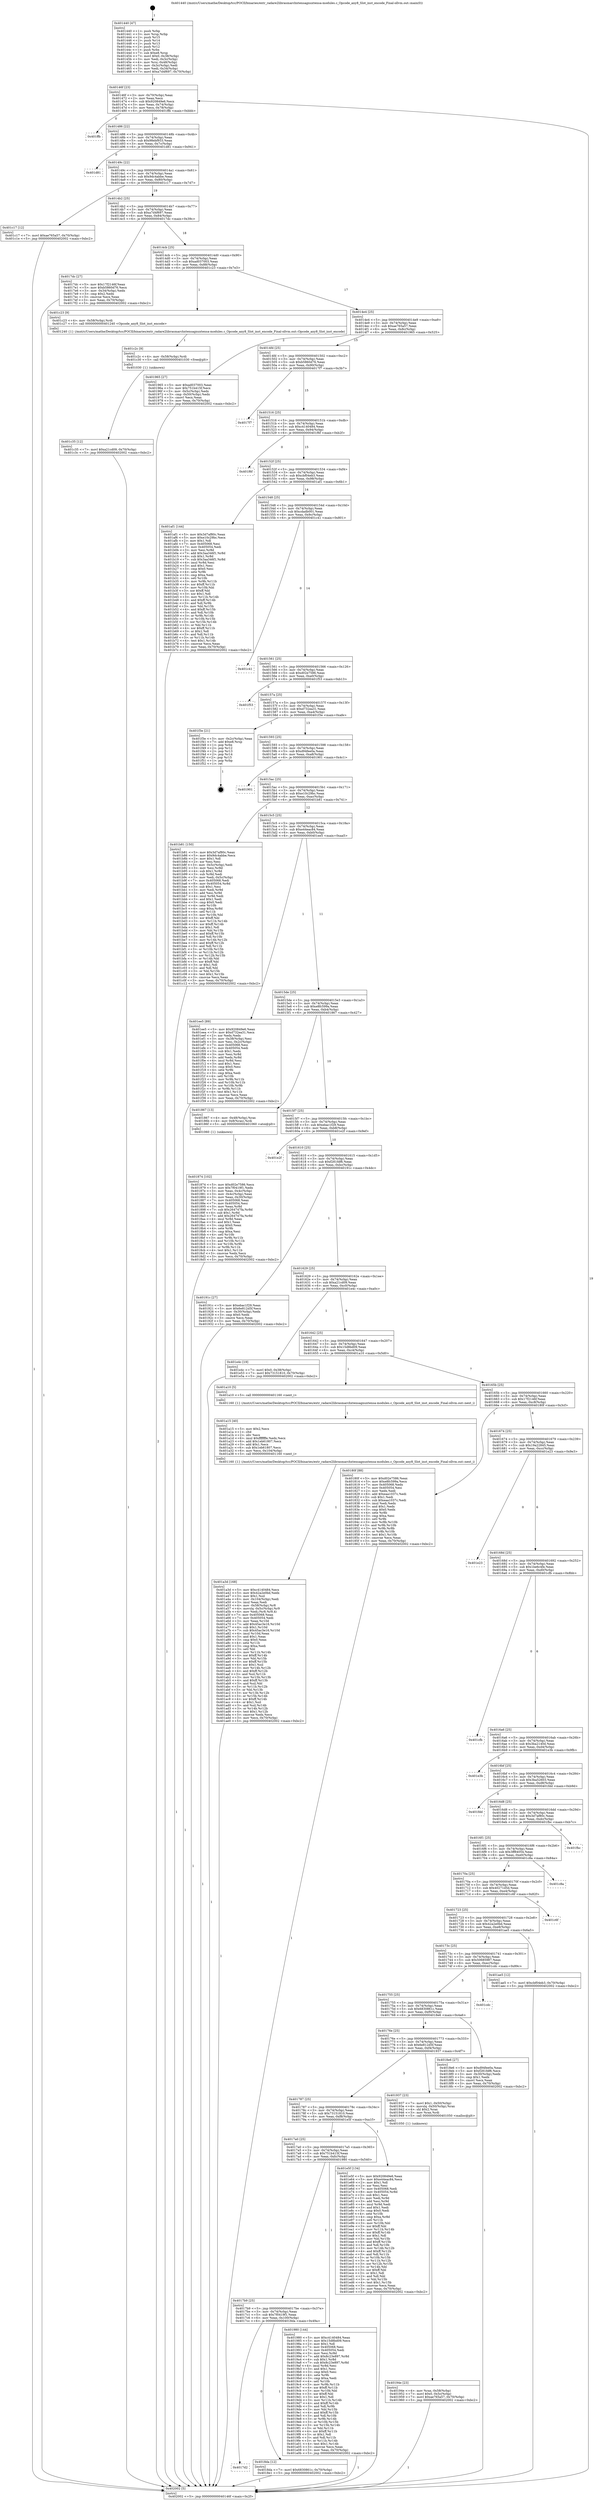 digraph "0x401440" {
  label = "0x401440 (/mnt/c/Users/mathe/Desktop/tcc/POCII/binaries/extr_radare2librasmarchxtensagnuxtensa-modules.c_Opcode_any8_Slot_inst_encode_Final-ollvm.out::main(0))"
  labelloc = "t"
  node[shape=record]

  Entry [label="",width=0.3,height=0.3,shape=circle,fillcolor=black,style=filled]
  "0x40146f" [label="{
     0x40146f [23]\l
     | [instrs]\l
     &nbsp;&nbsp;0x40146f \<+3\>: mov -0x70(%rbp),%eax\l
     &nbsp;&nbsp;0x401472 \<+2\>: mov %eax,%ecx\l
     &nbsp;&nbsp;0x401474 \<+6\>: sub $0x920849e6,%ecx\l
     &nbsp;&nbsp;0x40147a \<+3\>: mov %eax,-0x74(%rbp)\l
     &nbsp;&nbsp;0x40147d \<+3\>: mov %ecx,-0x78(%rbp)\l
     &nbsp;&nbsp;0x401480 \<+6\>: je 0000000000401ffb \<main+0xbbb\>\l
  }"]
  "0x401ffb" [label="{
     0x401ffb\l
  }", style=dashed]
  "0x401486" [label="{
     0x401486 [22]\l
     | [instrs]\l
     &nbsp;&nbsp;0x401486 \<+5\>: jmp 000000000040148b \<main+0x4b\>\l
     &nbsp;&nbsp;0x40148b \<+3\>: mov -0x74(%rbp),%eax\l
     &nbsp;&nbsp;0x40148e \<+5\>: sub $0x98ebf933,%eax\l
     &nbsp;&nbsp;0x401493 \<+3\>: mov %eax,-0x7c(%rbp)\l
     &nbsp;&nbsp;0x401496 \<+6\>: je 0000000000401d81 \<main+0x941\>\l
  }"]
  Exit [label="",width=0.3,height=0.3,shape=circle,fillcolor=black,style=filled,peripheries=2]
  "0x401d81" [label="{
     0x401d81\l
  }", style=dashed]
  "0x40149c" [label="{
     0x40149c [22]\l
     | [instrs]\l
     &nbsp;&nbsp;0x40149c \<+5\>: jmp 00000000004014a1 \<main+0x61\>\l
     &nbsp;&nbsp;0x4014a1 \<+3\>: mov -0x74(%rbp),%eax\l
     &nbsp;&nbsp;0x4014a4 \<+5\>: sub $0x9dc4abbe,%eax\l
     &nbsp;&nbsp;0x4014a9 \<+3\>: mov %eax,-0x80(%rbp)\l
     &nbsp;&nbsp;0x4014ac \<+6\>: je 0000000000401c17 \<main+0x7d7\>\l
  }"]
  "0x401c35" [label="{
     0x401c35 [12]\l
     | [instrs]\l
     &nbsp;&nbsp;0x401c35 \<+7\>: movl $0xa21cd09,-0x70(%rbp)\l
     &nbsp;&nbsp;0x401c3c \<+5\>: jmp 0000000000402002 \<main+0xbc2\>\l
  }"]
  "0x401c17" [label="{
     0x401c17 [12]\l
     | [instrs]\l
     &nbsp;&nbsp;0x401c17 \<+7\>: movl $0xae765a57,-0x70(%rbp)\l
     &nbsp;&nbsp;0x401c1e \<+5\>: jmp 0000000000402002 \<main+0xbc2\>\l
  }"]
  "0x4014b2" [label="{
     0x4014b2 [25]\l
     | [instrs]\l
     &nbsp;&nbsp;0x4014b2 \<+5\>: jmp 00000000004014b7 \<main+0x77\>\l
     &nbsp;&nbsp;0x4014b7 \<+3\>: mov -0x74(%rbp),%eax\l
     &nbsp;&nbsp;0x4014ba \<+5\>: sub $0xa7d4f697,%eax\l
     &nbsp;&nbsp;0x4014bf \<+6\>: mov %eax,-0x84(%rbp)\l
     &nbsp;&nbsp;0x4014c5 \<+6\>: je 00000000004017dc \<main+0x39c\>\l
  }"]
  "0x401c2c" [label="{
     0x401c2c [9]\l
     | [instrs]\l
     &nbsp;&nbsp;0x401c2c \<+4\>: mov -0x58(%rbp),%rdi\l
     &nbsp;&nbsp;0x401c30 \<+5\>: call 0000000000401030 \<free@plt\>\l
     | [calls]\l
     &nbsp;&nbsp;0x401030 \{1\} (unknown)\l
  }"]
  "0x4017dc" [label="{
     0x4017dc [27]\l
     | [instrs]\l
     &nbsp;&nbsp;0x4017dc \<+5\>: mov $0x17f2146f,%eax\l
     &nbsp;&nbsp;0x4017e1 \<+5\>: mov $0xb5860d76,%ecx\l
     &nbsp;&nbsp;0x4017e6 \<+3\>: mov -0x34(%rbp),%edx\l
     &nbsp;&nbsp;0x4017e9 \<+3\>: cmp $0x2,%edx\l
     &nbsp;&nbsp;0x4017ec \<+3\>: cmovne %ecx,%eax\l
     &nbsp;&nbsp;0x4017ef \<+3\>: mov %eax,-0x70(%rbp)\l
     &nbsp;&nbsp;0x4017f2 \<+5\>: jmp 0000000000402002 \<main+0xbc2\>\l
  }"]
  "0x4014cb" [label="{
     0x4014cb [25]\l
     | [instrs]\l
     &nbsp;&nbsp;0x4014cb \<+5\>: jmp 00000000004014d0 \<main+0x90\>\l
     &nbsp;&nbsp;0x4014d0 \<+3\>: mov -0x74(%rbp),%eax\l
     &nbsp;&nbsp;0x4014d3 \<+5\>: sub $0xad037003,%eax\l
     &nbsp;&nbsp;0x4014d8 \<+6\>: mov %eax,-0x88(%rbp)\l
     &nbsp;&nbsp;0x4014de \<+6\>: je 0000000000401c23 \<main+0x7e3\>\l
  }"]
  "0x402002" [label="{
     0x402002 [5]\l
     | [instrs]\l
     &nbsp;&nbsp;0x402002 \<+5\>: jmp 000000000040146f \<main+0x2f\>\l
  }"]
  "0x401440" [label="{
     0x401440 [47]\l
     | [instrs]\l
     &nbsp;&nbsp;0x401440 \<+1\>: push %rbp\l
     &nbsp;&nbsp;0x401441 \<+3\>: mov %rsp,%rbp\l
     &nbsp;&nbsp;0x401444 \<+2\>: push %r15\l
     &nbsp;&nbsp;0x401446 \<+2\>: push %r14\l
     &nbsp;&nbsp;0x401448 \<+2\>: push %r13\l
     &nbsp;&nbsp;0x40144a \<+2\>: push %r12\l
     &nbsp;&nbsp;0x40144c \<+1\>: push %rbx\l
     &nbsp;&nbsp;0x40144d \<+7\>: sub $0xe8,%rsp\l
     &nbsp;&nbsp;0x401454 \<+7\>: movl $0x0,-0x38(%rbp)\l
     &nbsp;&nbsp;0x40145b \<+3\>: mov %edi,-0x3c(%rbp)\l
     &nbsp;&nbsp;0x40145e \<+4\>: mov %rsi,-0x48(%rbp)\l
     &nbsp;&nbsp;0x401462 \<+3\>: mov -0x3c(%rbp),%edi\l
     &nbsp;&nbsp;0x401465 \<+3\>: mov %edi,-0x34(%rbp)\l
     &nbsp;&nbsp;0x401468 \<+7\>: movl $0xa7d4f697,-0x70(%rbp)\l
  }"]
  "0x401a3d" [label="{
     0x401a3d [168]\l
     | [instrs]\l
     &nbsp;&nbsp;0x401a3d \<+5\>: mov $0xc4140484,%ecx\l
     &nbsp;&nbsp;0x401a42 \<+5\>: mov $0x42a2e0bd,%edx\l
     &nbsp;&nbsp;0x401a47 \<+3\>: mov $0x1,%sil\l
     &nbsp;&nbsp;0x401a4a \<+6\>: mov -0x104(%rbp),%edi\l
     &nbsp;&nbsp;0x401a50 \<+3\>: imul %eax,%edi\l
     &nbsp;&nbsp;0x401a53 \<+4\>: mov -0x58(%rbp),%r8\l
     &nbsp;&nbsp;0x401a57 \<+4\>: movslq -0x5c(%rbp),%r9\l
     &nbsp;&nbsp;0x401a5b \<+4\>: mov %edi,(%r8,%r9,4)\l
     &nbsp;&nbsp;0x401a5f \<+7\>: mov 0x405068,%eax\l
     &nbsp;&nbsp;0x401a66 \<+7\>: mov 0x405054,%edi\l
     &nbsp;&nbsp;0x401a6d \<+3\>: mov %eax,%r10d\l
     &nbsp;&nbsp;0x401a70 \<+7\>: add $0x45ac3e16,%r10d\l
     &nbsp;&nbsp;0x401a77 \<+4\>: sub $0x1,%r10d\l
     &nbsp;&nbsp;0x401a7b \<+7\>: sub $0x45ac3e16,%r10d\l
     &nbsp;&nbsp;0x401a82 \<+4\>: imul %r10d,%eax\l
     &nbsp;&nbsp;0x401a86 \<+3\>: and $0x1,%eax\l
     &nbsp;&nbsp;0x401a89 \<+3\>: cmp $0x0,%eax\l
     &nbsp;&nbsp;0x401a8c \<+4\>: sete %r11b\l
     &nbsp;&nbsp;0x401a90 \<+3\>: cmp $0xa,%edi\l
     &nbsp;&nbsp;0x401a93 \<+3\>: setl %bl\l
     &nbsp;&nbsp;0x401a96 \<+3\>: mov %r11b,%r14b\l
     &nbsp;&nbsp;0x401a99 \<+4\>: xor $0xff,%r14b\l
     &nbsp;&nbsp;0x401a9d \<+3\>: mov %bl,%r15b\l
     &nbsp;&nbsp;0x401aa0 \<+4\>: xor $0xff,%r15b\l
     &nbsp;&nbsp;0x401aa4 \<+4\>: xor $0x1,%sil\l
     &nbsp;&nbsp;0x401aa8 \<+3\>: mov %r14b,%r12b\l
     &nbsp;&nbsp;0x401aab \<+4\>: and $0xff,%r12b\l
     &nbsp;&nbsp;0x401aaf \<+3\>: and %sil,%r11b\l
     &nbsp;&nbsp;0x401ab2 \<+3\>: mov %r15b,%r13b\l
     &nbsp;&nbsp;0x401ab5 \<+4\>: and $0xff,%r13b\l
     &nbsp;&nbsp;0x401ab9 \<+3\>: and %sil,%bl\l
     &nbsp;&nbsp;0x401abc \<+3\>: or %r11b,%r12b\l
     &nbsp;&nbsp;0x401abf \<+3\>: or %bl,%r13b\l
     &nbsp;&nbsp;0x401ac2 \<+3\>: xor %r13b,%r12b\l
     &nbsp;&nbsp;0x401ac5 \<+3\>: or %r15b,%r14b\l
     &nbsp;&nbsp;0x401ac8 \<+4\>: xor $0xff,%r14b\l
     &nbsp;&nbsp;0x401acc \<+4\>: or $0x1,%sil\l
     &nbsp;&nbsp;0x401ad0 \<+3\>: and %sil,%r14b\l
     &nbsp;&nbsp;0x401ad3 \<+3\>: or %r14b,%r12b\l
     &nbsp;&nbsp;0x401ad6 \<+4\>: test $0x1,%r12b\l
     &nbsp;&nbsp;0x401ada \<+3\>: cmovne %edx,%ecx\l
     &nbsp;&nbsp;0x401add \<+3\>: mov %ecx,-0x70(%rbp)\l
     &nbsp;&nbsp;0x401ae0 \<+5\>: jmp 0000000000402002 \<main+0xbc2\>\l
  }"]
  "0x401c23" [label="{
     0x401c23 [9]\l
     | [instrs]\l
     &nbsp;&nbsp;0x401c23 \<+4\>: mov -0x58(%rbp),%rdi\l
     &nbsp;&nbsp;0x401c27 \<+5\>: call 0000000000401240 \<Opcode_any8_Slot_inst_encode\>\l
     | [calls]\l
     &nbsp;&nbsp;0x401240 \{1\} (/mnt/c/Users/mathe/Desktop/tcc/POCII/binaries/extr_radare2librasmarchxtensagnuxtensa-modules.c_Opcode_any8_Slot_inst_encode_Final-ollvm.out::Opcode_any8_Slot_inst_encode)\l
  }"]
  "0x4014e4" [label="{
     0x4014e4 [25]\l
     | [instrs]\l
     &nbsp;&nbsp;0x4014e4 \<+5\>: jmp 00000000004014e9 \<main+0xa9\>\l
     &nbsp;&nbsp;0x4014e9 \<+3\>: mov -0x74(%rbp),%eax\l
     &nbsp;&nbsp;0x4014ec \<+5\>: sub $0xae765a57,%eax\l
     &nbsp;&nbsp;0x4014f1 \<+6\>: mov %eax,-0x8c(%rbp)\l
     &nbsp;&nbsp;0x4014f7 \<+6\>: je 0000000000401965 \<main+0x525\>\l
  }"]
  "0x401a15" [label="{
     0x401a15 [40]\l
     | [instrs]\l
     &nbsp;&nbsp;0x401a15 \<+5\>: mov $0x2,%ecx\l
     &nbsp;&nbsp;0x401a1a \<+1\>: cltd\l
     &nbsp;&nbsp;0x401a1b \<+2\>: idiv %ecx\l
     &nbsp;&nbsp;0x401a1d \<+6\>: imul $0xfffffffe,%edx,%ecx\l
     &nbsp;&nbsp;0x401a23 \<+6\>: add $0x1eb61807,%ecx\l
     &nbsp;&nbsp;0x401a29 \<+3\>: add $0x1,%ecx\l
     &nbsp;&nbsp;0x401a2c \<+6\>: sub $0x1eb61807,%ecx\l
     &nbsp;&nbsp;0x401a32 \<+6\>: mov %ecx,-0x104(%rbp)\l
     &nbsp;&nbsp;0x401a38 \<+5\>: call 0000000000401160 \<next_i\>\l
     | [calls]\l
     &nbsp;&nbsp;0x401160 \{1\} (/mnt/c/Users/mathe/Desktop/tcc/POCII/binaries/extr_radare2librasmarchxtensagnuxtensa-modules.c_Opcode_any8_Slot_inst_encode_Final-ollvm.out::next_i)\l
  }"]
  "0x401965" [label="{
     0x401965 [27]\l
     | [instrs]\l
     &nbsp;&nbsp;0x401965 \<+5\>: mov $0xad037003,%eax\l
     &nbsp;&nbsp;0x40196a \<+5\>: mov $0x751b415f,%ecx\l
     &nbsp;&nbsp;0x40196f \<+3\>: mov -0x5c(%rbp),%edx\l
     &nbsp;&nbsp;0x401972 \<+3\>: cmp -0x50(%rbp),%edx\l
     &nbsp;&nbsp;0x401975 \<+3\>: cmovl %ecx,%eax\l
     &nbsp;&nbsp;0x401978 \<+3\>: mov %eax,-0x70(%rbp)\l
     &nbsp;&nbsp;0x40197b \<+5\>: jmp 0000000000402002 \<main+0xbc2\>\l
  }"]
  "0x4014fd" [label="{
     0x4014fd [25]\l
     | [instrs]\l
     &nbsp;&nbsp;0x4014fd \<+5\>: jmp 0000000000401502 \<main+0xc2\>\l
     &nbsp;&nbsp;0x401502 \<+3\>: mov -0x74(%rbp),%eax\l
     &nbsp;&nbsp;0x401505 \<+5\>: sub $0xb5860d76,%eax\l
     &nbsp;&nbsp;0x40150a \<+6\>: mov %eax,-0x90(%rbp)\l
     &nbsp;&nbsp;0x401510 \<+6\>: je 00000000004017f7 \<main+0x3b7\>\l
  }"]
  "0x40194e" [label="{
     0x40194e [23]\l
     | [instrs]\l
     &nbsp;&nbsp;0x40194e \<+4\>: mov %rax,-0x58(%rbp)\l
     &nbsp;&nbsp;0x401952 \<+7\>: movl $0x0,-0x5c(%rbp)\l
     &nbsp;&nbsp;0x401959 \<+7\>: movl $0xae765a57,-0x70(%rbp)\l
     &nbsp;&nbsp;0x401960 \<+5\>: jmp 0000000000402002 \<main+0xbc2\>\l
  }"]
  "0x4017f7" [label="{
     0x4017f7\l
  }", style=dashed]
  "0x401516" [label="{
     0x401516 [25]\l
     | [instrs]\l
     &nbsp;&nbsp;0x401516 \<+5\>: jmp 000000000040151b \<main+0xdb\>\l
     &nbsp;&nbsp;0x40151b \<+3\>: mov -0x74(%rbp),%eax\l
     &nbsp;&nbsp;0x40151e \<+5\>: sub $0xc4140484,%eax\l
     &nbsp;&nbsp;0x401523 \<+6\>: mov %eax,-0x94(%rbp)\l
     &nbsp;&nbsp;0x401529 \<+6\>: je 0000000000401f6f \<main+0xb2f\>\l
  }"]
  "0x4017d2" [label="{
     0x4017d2\l
  }", style=dashed]
  "0x401f6f" [label="{
     0x401f6f\l
  }", style=dashed]
  "0x40152f" [label="{
     0x40152f [25]\l
     | [instrs]\l
     &nbsp;&nbsp;0x40152f \<+5\>: jmp 0000000000401534 \<main+0xf4\>\l
     &nbsp;&nbsp;0x401534 \<+3\>: mov -0x74(%rbp),%eax\l
     &nbsp;&nbsp;0x401537 \<+5\>: sub $0xcbf04eb3,%eax\l
     &nbsp;&nbsp;0x40153c \<+6\>: mov %eax,-0x98(%rbp)\l
     &nbsp;&nbsp;0x401542 \<+6\>: je 0000000000401af1 \<main+0x6b1\>\l
  }"]
  "0x4018da" [label="{
     0x4018da [12]\l
     | [instrs]\l
     &nbsp;&nbsp;0x4018da \<+7\>: movl $0x6830861c,-0x70(%rbp)\l
     &nbsp;&nbsp;0x4018e1 \<+5\>: jmp 0000000000402002 \<main+0xbc2\>\l
  }"]
  "0x401af1" [label="{
     0x401af1 [144]\l
     | [instrs]\l
     &nbsp;&nbsp;0x401af1 \<+5\>: mov $0x3d7af80c,%eax\l
     &nbsp;&nbsp;0x401af6 \<+5\>: mov $0xe10c29bc,%ecx\l
     &nbsp;&nbsp;0x401afb \<+2\>: mov $0x1,%dl\l
     &nbsp;&nbsp;0x401afd \<+7\>: mov 0x405068,%esi\l
     &nbsp;&nbsp;0x401b04 \<+7\>: mov 0x405054,%edi\l
     &nbsp;&nbsp;0x401b0b \<+3\>: mov %esi,%r8d\l
     &nbsp;&nbsp;0x401b0e \<+7\>: add $0x3aa346f1,%r8d\l
     &nbsp;&nbsp;0x401b15 \<+4\>: sub $0x1,%r8d\l
     &nbsp;&nbsp;0x401b19 \<+7\>: sub $0x3aa346f1,%r8d\l
     &nbsp;&nbsp;0x401b20 \<+4\>: imul %r8d,%esi\l
     &nbsp;&nbsp;0x401b24 \<+3\>: and $0x1,%esi\l
     &nbsp;&nbsp;0x401b27 \<+3\>: cmp $0x0,%esi\l
     &nbsp;&nbsp;0x401b2a \<+4\>: sete %r9b\l
     &nbsp;&nbsp;0x401b2e \<+3\>: cmp $0xa,%edi\l
     &nbsp;&nbsp;0x401b31 \<+4\>: setl %r10b\l
     &nbsp;&nbsp;0x401b35 \<+3\>: mov %r9b,%r11b\l
     &nbsp;&nbsp;0x401b38 \<+4\>: xor $0xff,%r11b\l
     &nbsp;&nbsp;0x401b3c \<+3\>: mov %r10b,%bl\l
     &nbsp;&nbsp;0x401b3f \<+3\>: xor $0xff,%bl\l
     &nbsp;&nbsp;0x401b42 \<+3\>: xor $0x1,%dl\l
     &nbsp;&nbsp;0x401b45 \<+3\>: mov %r11b,%r14b\l
     &nbsp;&nbsp;0x401b48 \<+4\>: and $0xff,%r14b\l
     &nbsp;&nbsp;0x401b4c \<+3\>: and %dl,%r9b\l
     &nbsp;&nbsp;0x401b4f \<+3\>: mov %bl,%r15b\l
     &nbsp;&nbsp;0x401b52 \<+4\>: and $0xff,%r15b\l
     &nbsp;&nbsp;0x401b56 \<+3\>: and %dl,%r10b\l
     &nbsp;&nbsp;0x401b59 \<+3\>: or %r9b,%r14b\l
     &nbsp;&nbsp;0x401b5c \<+3\>: or %r10b,%r15b\l
     &nbsp;&nbsp;0x401b5f \<+3\>: xor %r15b,%r14b\l
     &nbsp;&nbsp;0x401b62 \<+3\>: or %bl,%r11b\l
     &nbsp;&nbsp;0x401b65 \<+4\>: xor $0xff,%r11b\l
     &nbsp;&nbsp;0x401b69 \<+3\>: or $0x1,%dl\l
     &nbsp;&nbsp;0x401b6c \<+3\>: and %dl,%r11b\l
     &nbsp;&nbsp;0x401b6f \<+3\>: or %r11b,%r14b\l
     &nbsp;&nbsp;0x401b72 \<+4\>: test $0x1,%r14b\l
     &nbsp;&nbsp;0x401b76 \<+3\>: cmovne %ecx,%eax\l
     &nbsp;&nbsp;0x401b79 \<+3\>: mov %eax,-0x70(%rbp)\l
     &nbsp;&nbsp;0x401b7c \<+5\>: jmp 0000000000402002 \<main+0xbc2\>\l
  }"]
  "0x401548" [label="{
     0x401548 [25]\l
     | [instrs]\l
     &nbsp;&nbsp;0x401548 \<+5\>: jmp 000000000040154d \<main+0x10d\>\l
     &nbsp;&nbsp;0x40154d \<+3\>: mov -0x74(%rbp),%eax\l
     &nbsp;&nbsp;0x401550 \<+5\>: sub $0xcdadb001,%eax\l
     &nbsp;&nbsp;0x401555 \<+6\>: mov %eax,-0x9c(%rbp)\l
     &nbsp;&nbsp;0x40155b \<+6\>: je 0000000000401c41 \<main+0x801\>\l
  }"]
  "0x4017b9" [label="{
     0x4017b9 [25]\l
     | [instrs]\l
     &nbsp;&nbsp;0x4017b9 \<+5\>: jmp 00000000004017be \<main+0x37e\>\l
     &nbsp;&nbsp;0x4017be \<+3\>: mov -0x74(%rbp),%eax\l
     &nbsp;&nbsp;0x4017c1 \<+5\>: sub $0x7f0419f1,%eax\l
     &nbsp;&nbsp;0x4017c6 \<+6\>: mov %eax,-0x100(%rbp)\l
     &nbsp;&nbsp;0x4017cc \<+6\>: je 00000000004018da \<main+0x49a\>\l
  }"]
  "0x401c41" [label="{
     0x401c41\l
  }", style=dashed]
  "0x401561" [label="{
     0x401561 [25]\l
     | [instrs]\l
     &nbsp;&nbsp;0x401561 \<+5\>: jmp 0000000000401566 \<main+0x126\>\l
     &nbsp;&nbsp;0x401566 \<+3\>: mov -0x74(%rbp),%eax\l
     &nbsp;&nbsp;0x401569 \<+5\>: sub $0xd02e7586,%eax\l
     &nbsp;&nbsp;0x40156e \<+6\>: mov %eax,-0xa0(%rbp)\l
     &nbsp;&nbsp;0x401574 \<+6\>: je 0000000000401f53 \<main+0xb13\>\l
  }"]
  "0x401980" [label="{
     0x401980 [144]\l
     | [instrs]\l
     &nbsp;&nbsp;0x401980 \<+5\>: mov $0xc4140484,%eax\l
     &nbsp;&nbsp;0x401985 \<+5\>: mov $0x15d8bd09,%ecx\l
     &nbsp;&nbsp;0x40198a \<+2\>: mov $0x1,%dl\l
     &nbsp;&nbsp;0x40198c \<+7\>: mov 0x405068,%esi\l
     &nbsp;&nbsp;0x401993 \<+7\>: mov 0x405054,%edi\l
     &nbsp;&nbsp;0x40199a \<+3\>: mov %esi,%r8d\l
     &nbsp;&nbsp;0x40199d \<+7\>: add $0x8c23e897,%r8d\l
     &nbsp;&nbsp;0x4019a4 \<+4\>: sub $0x1,%r8d\l
     &nbsp;&nbsp;0x4019a8 \<+7\>: sub $0x8c23e897,%r8d\l
     &nbsp;&nbsp;0x4019af \<+4\>: imul %r8d,%esi\l
     &nbsp;&nbsp;0x4019b3 \<+3\>: and $0x1,%esi\l
     &nbsp;&nbsp;0x4019b6 \<+3\>: cmp $0x0,%esi\l
     &nbsp;&nbsp;0x4019b9 \<+4\>: sete %r9b\l
     &nbsp;&nbsp;0x4019bd \<+3\>: cmp $0xa,%edi\l
     &nbsp;&nbsp;0x4019c0 \<+4\>: setl %r10b\l
     &nbsp;&nbsp;0x4019c4 \<+3\>: mov %r9b,%r11b\l
     &nbsp;&nbsp;0x4019c7 \<+4\>: xor $0xff,%r11b\l
     &nbsp;&nbsp;0x4019cb \<+3\>: mov %r10b,%bl\l
     &nbsp;&nbsp;0x4019ce \<+3\>: xor $0xff,%bl\l
     &nbsp;&nbsp;0x4019d1 \<+3\>: xor $0x1,%dl\l
     &nbsp;&nbsp;0x4019d4 \<+3\>: mov %r11b,%r14b\l
     &nbsp;&nbsp;0x4019d7 \<+4\>: and $0xff,%r14b\l
     &nbsp;&nbsp;0x4019db \<+3\>: and %dl,%r9b\l
     &nbsp;&nbsp;0x4019de \<+3\>: mov %bl,%r15b\l
     &nbsp;&nbsp;0x4019e1 \<+4\>: and $0xff,%r15b\l
     &nbsp;&nbsp;0x4019e5 \<+3\>: and %dl,%r10b\l
     &nbsp;&nbsp;0x4019e8 \<+3\>: or %r9b,%r14b\l
     &nbsp;&nbsp;0x4019eb \<+3\>: or %r10b,%r15b\l
     &nbsp;&nbsp;0x4019ee \<+3\>: xor %r15b,%r14b\l
     &nbsp;&nbsp;0x4019f1 \<+3\>: or %bl,%r11b\l
     &nbsp;&nbsp;0x4019f4 \<+4\>: xor $0xff,%r11b\l
     &nbsp;&nbsp;0x4019f8 \<+3\>: or $0x1,%dl\l
     &nbsp;&nbsp;0x4019fb \<+3\>: and %dl,%r11b\l
     &nbsp;&nbsp;0x4019fe \<+3\>: or %r11b,%r14b\l
     &nbsp;&nbsp;0x401a01 \<+4\>: test $0x1,%r14b\l
     &nbsp;&nbsp;0x401a05 \<+3\>: cmovne %ecx,%eax\l
     &nbsp;&nbsp;0x401a08 \<+3\>: mov %eax,-0x70(%rbp)\l
     &nbsp;&nbsp;0x401a0b \<+5\>: jmp 0000000000402002 \<main+0xbc2\>\l
  }"]
  "0x401f53" [label="{
     0x401f53\l
  }", style=dashed]
  "0x40157a" [label="{
     0x40157a [25]\l
     | [instrs]\l
     &nbsp;&nbsp;0x40157a \<+5\>: jmp 000000000040157f \<main+0x13f\>\l
     &nbsp;&nbsp;0x40157f \<+3\>: mov -0x74(%rbp),%eax\l
     &nbsp;&nbsp;0x401582 \<+5\>: sub $0xd732ea31,%eax\l
     &nbsp;&nbsp;0x401587 \<+6\>: mov %eax,-0xa4(%rbp)\l
     &nbsp;&nbsp;0x40158d \<+6\>: je 0000000000401f3e \<main+0xafe\>\l
  }"]
  "0x4017a0" [label="{
     0x4017a0 [25]\l
     | [instrs]\l
     &nbsp;&nbsp;0x4017a0 \<+5\>: jmp 00000000004017a5 \<main+0x365\>\l
     &nbsp;&nbsp;0x4017a5 \<+3\>: mov -0x74(%rbp),%eax\l
     &nbsp;&nbsp;0x4017a8 \<+5\>: sub $0x751b415f,%eax\l
     &nbsp;&nbsp;0x4017ad \<+6\>: mov %eax,-0xfc(%rbp)\l
     &nbsp;&nbsp;0x4017b3 \<+6\>: je 0000000000401980 \<main+0x540\>\l
  }"]
  "0x401f3e" [label="{
     0x401f3e [21]\l
     | [instrs]\l
     &nbsp;&nbsp;0x401f3e \<+3\>: mov -0x2c(%rbp),%eax\l
     &nbsp;&nbsp;0x401f41 \<+7\>: add $0xe8,%rsp\l
     &nbsp;&nbsp;0x401f48 \<+1\>: pop %rbx\l
     &nbsp;&nbsp;0x401f49 \<+2\>: pop %r12\l
     &nbsp;&nbsp;0x401f4b \<+2\>: pop %r13\l
     &nbsp;&nbsp;0x401f4d \<+2\>: pop %r14\l
     &nbsp;&nbsp;0x401f4f \<+2\>: pop %r15\l
     &nbsp;&nbsp;0x401f51 \<+1\>: pop %rbp\l
     &nbsp;&nbsp;0x401f52 \<+1\>: ret\l
  }"]
  "0x401593" [label="{
     0x401593 [25]\l
     | [instrs]\l
     &nbsp;&nbsp;0x401593 \<+5\>: jmp 0000000000401598 \<main+0x158\>\l
     &nbsp;&nbsp;0x401598 \<+3\>: mov -0x74(%rbp),%eax\l
     &nbsp;&nbsp;0x40159b \<+5\>: sub $0xd94fee0a,%eax\l
     &nbsp;&nbsp;0x4015a0 \<+6\>: mov %eax,-0xa8(%rbp)\l
     &nbsp;&nbsp;0x4015a6 \<+6\>: je 0000000000401901 \<main+0x4c1\>\l
  }"]
  "0x401e5f" [label="{
     0x401e5f [134]\l
     | [instrs]\l
     &nbsp;&nbsp;0x401e5f \<+5\>: mov $0x920849e6,%eax\l
     &nbsp;&nbsp;0x401e64 \<+5\>: mov $0xe44eac84,%ecx\l
     &nbsp;&nbsp;0x401e69 \<+2\>: mov $0x1,%dl\l
     &nbsp;&nbsp;0x401e6b \<+2\>: xor %esi,%esi\l
     &nbsp;&nbsp;0x401e6d \<+7\>: mov 0x405068,%edi\l
     &nbsp;&nbsp;0x401e74 \<+8\>: mov 0x405054,%r8d\l
     &nbsp;&nbsp;0x401e7c \<+3\>: sub $0x1,%esi\l
     &nbsp;&nbsp;0x401e7f \<+3\>: mov %edi,%r9d\l
     &nbsp;&nbsp;0x401e82 \<+3\>: add %esi,%r9d\l
     &nbsp;&nbsp;0x401e85 \<+4\>: imul %r9d,%edi\l
     &nbsp;&nbsp;0x401e89 \<+3\>: and $0x1,%edi\l
     &nbsp;&nbsp;0x401e8c \<+3\>: cmp $0x0,%edi\l
     &nbsp;&nbsp;0x401e8f \<+4\>: sete %r10b\l
     &nbsp;&nbsp;0x401e93 \<+4\>: cmp $0xa,%r8d\l
     &nbsp;&nbsp;0x401e97 \<+4\>: setl %r11b\l
     &nbsp;&nbsp;0x401e9b \<+3\>: mov %r10b,%bl\l
     &nbsp;&nbsp;0x401e9e \<+3\>: xor $0xff,%bl\l
     &nbsp;&nbsp;0x401ea1 \<+3\>: mov %r11b,%r14b\l
     &nbsp;&nbsp;0x401ea4 \<+4\>: xor $0xff,%r14b\l
     &nbsp;&nbsp;0x401ea8 \<+3\>: xor $0x1,%dl\l
     &nbsp;&nbsp;0x401eab \<+3\>: mov %bl,%r15b\l
     &nbsp;&nbsp;0x401eae \<+4\>: and $0xff,%r15b\l
     &nbsp;&nbsp;0x401eb2 \<+3\>: and %dl,%r10b\l
     &nbsp;&nbsp;0x401eb5 \<+3\>: mov %r14b,%r12b\l
     &nbsp;&nbsp;0x401eb8 \<+4\>: and $0xff,%r12b\l
     &nbsp;&nbsp;0x401ebc \<+3\>: and %dl,%r11b\l
     &nbsp;&nbsp;0x401ebf \<+3\>: or %r10b,%r15b\l
     &nbsp;&nbsp;0x401ec2 \<+3\>: or %r11b,%r12b\l
     &nbsp;&nbsp;0x401ec5 \<+3\>: xor %r12b,%r15b\l
     &nbsp;&nbsp;0x401ec8 \<+3\>: or %r14b,%bl\l
     &nbsp;&nbsp;0x401ecb \<+3\>: xor $0xff,%bl\l
     &nbsp;&nbsp;0x401ece \<+3\>: or $0x1,%dl\l
     &nbsp;&nbsp;0x401ed1 \<+2\>: and %dl,%bl\l
     &nbsp;&nbsp;0x401ed3 \<+3\>: or %bl,%r15b\l
     &nbsp;&nbsp;0x401ed6 \<+4\>: test $0x1,%r15b\l
     &nbsp;&nbsp;0x401eda \<+3\>: cmovne %ecx,%eax\l
     &nbsp;&nbsp;0x401edd \<+3\>: mov %eax,-0x70(%rbp)\l
     &nbsp;&nbsp;0x401ee0 \<+5\>: jmp 0000000000402002 \<main+0xbc2\>\l
  }"]
  "0x401901" [label="{
     0x401901\l
  }", style=dashed]
  "0x4015ac" [label="{
     0x4015ac [25]\l
     | [instrs]\l
     &nbsp;&nbsp;0x4015ac \<+5\>: jmp 00000000004015b1 \<main+0x171\>\l
     &nbsp;&nbsp;0x4015b1 \<+3\>: mov -0x74(%rbp),%eax\l
     &nbsp;&nbsp;0x4015b4 \<+5\>: sub $0xe10c29bc,%eax\l
     &nbsp;&nbsp;0x4015b9 \<+6\>: mov %eax,-0xac(%rbp)\l
     &nbsp;&nbsp;0x4015bf \<+6\>: je 0000000000401b81 \<main+0x741\>\l
  }"]
  "0x401787" [label="{
     0x401787 [25]\l
     | [instrs]\l
     &nbsp;&nbsp;0x401787 \<+5\>: jmp 000000000040178c \<main+0x34c\>\l
     &nbsp;&nbsp;0x40178c \<+3\>: mov -0x74(%rbp),%eax\l
     &nbsp;&nbsp;0x40178f \<+5\>: sub $0x73151810,%eax\l
     &nbsp;&nbsp;0x401794 \<+6\>: mov %eax,-0xf8(%rbp)\l
     &nbsp;&nbsp;0x40179a \<+6\>: je 0000000000401e5f \<main+0xa1f\>\l
  }"]
  "0x401b81" [label="{
     0x401b81 [150]\l
     | [instrs]\l
     &nbsp;&nbsp;0x401b81 \<+5\>: mov $0x3d7af80c,%eax\l
     &nbsp;&nbsp;0x401b86 \<+5\>: mov $0x9dc4abbe,%ecx\l
     &nbsp;&nbsp;0x401b8b \<+2\>: mov $0x1,%dl\l
     &nbsp;&nbsp;0x401b8d \<+2\>: xor %esi,%esi\l
     &nbsp;&nbsp;0x401b8f \<+3\>: mov -0x5c(%rbp),%edi\l
     &nbsp;&nbsp;0x401b92 \<+3\>: mov %esi,%r8d\l
     &nbsp;&nbsp;0x401b95 \<+4\>: sub $0x1,%r8d\l
     &nbsp;&nbsp;0x401b99 \<+3\>: sub %r8d,%edi\l
     &nbsp;&nbsp;0x401b9c \<+3\>: mov %edi,-0x5c(%rbp)\l
     &nbsp;&nbsp;0x401b9f \<+7\>: mov 0x405068,%edi\l
     &nbsp;&nbsp;0x401ba6 \<+8\>: mov 0x405054,%r8d\l
     &nbsp;&nbsp;0x401bae \<+3\>: sub $0x1,%esi\l
     &nbsp;&nbsp;0x401bb1 \<+3\>: mov %edi,%r9d\l
     &nbsp;&nbsp;0x401bb4 \<+3\>: add %esi,%r9d\l
     &nbsp;&nbsp;0x401bb7 \<+4\>: imul %r9d,%edi\l
     &nbsp;&nbsp;0x401bbb \<+3\>: and $0x1,%edi\l
     &nbsp;&nbsp;0x401bbe \<+3\>: cmp $0x0,%edi\l
     &nbsp;&nbsp;0x401bc1 \<+4\>: sete %r10b\l
     &nbsp;&nbsp;0x401bc5 \<+4\>: cmp $0xa,%r8d\l
     &nbsp;&nbsp;0x401bc9 \<+4\>: setl %r11b\l
     &nbsp;&nbsp;0x401bcd \<+3\>: mov %r10b,%bl\l
     &nbsp;&nbsp;0x401bd0 \<+3\>: xor $0xff,%bl\l
     &nbsp;&nbsp;0x401bd3 \<+3\>: mov %r11b,%r14b\l
     &nbsp;&nbsp;0x401bd6 \<+4\>: xor $0xff,%r14b\l
     &nbsp;&nbsp;0x401bda \<+3\>: xor $0x1,%dl\l
     &nbsp;&nbsp;0x401bdd \<+3\>: mov %bl,%r15b\l
     &nbsp;&nbsp;0x401be0 \<+4\>: and $0xff,%r15b\l
     &nbsp;&nbsp;0x401be4 \<+3\>: and %dl,%r10b\l
     &nbsp;&nbsp;0x401be7 \<+3\>: mov %r14b,%r12b\l
     &nbsp;&nbsp;0x401bea \<+4\>: and $0xff,%r12b\l
     &nbsp;&nbsp;0x401bee \<+3\>: and %dl,%r11b\l
     &nbsp;&nbsp;0x401bf1 \<+3\>: or %r10b,%r15b\l
     &nbsp;&nbsp;0x401bf4 \<+3\>: or %r11b,%r12b\l
     &nbsp;&nbsp;0x401bf7 \<+3\>: xor %r12b,%r15b\l
     &nbsp;&nbsp;0x401bfa \<+3\>: or %r14b,%bl\l
     &nbsp;&nbsp;0x401bfd \<+3\>: xor $0xff,%bl\l
     &nbsp;&nbsp;0x401c00 \<+3\>: or $0x1,%dl\l
     &nbsp;&nbsp;0x401c03 \<+2\>: and %dl,%bl\l
     &nbsp;&nbsp;0x401c05 \<+3\>: or %bl,%r15b\l
     &nbsp;&nbsp;0x401c08 \<+4\>: test $0x1,%r15b\l
     &nbsp;&nbsp;0x401c0c \<+3\>: cmovne %ecx,%eax\l
     &nbsp;&nbsp;0x401c0f \<+3\>: mov %eax,-0x70(%rbp)\l
     &nbsp;&nbsp;0x401c12 \<+5\>: jmp 0000000000402002 \<main+0xbc2\>\l
  }"]
  "0x4015c5" [label="{
     0x4015c5 [25]\l
     | [instrs]\l
     &nbsp;&nbsp;0x4015c5 \<+5\>: jmp 00000000004015ca \<main+0x18a\>\l
     &nbsp;&nbsp;0x4015ca \<+3\>: mov -0x74(%rbp),%eax\l
     &nbsp;&nbsp;0x4015cd \<+5\>: sub $0xe44eac84,%eax\l
     &nbsp;&nbsp;0x4015d2 \<+6\>: mov %eax,-0xb0(%rbp)\l
     &nbsp;&nbsp;0x4015d8 \<+6\>: je 0000000000401ee5 \<main+0xaa5\>\l
  }"]
  "0x401937" [label="{
     0x401937 [23]\l
     | [instrs]\l
     &nbsp;&nbsp;0x401937 \<+7\>: movl $0x1,-0x50(%rbp)\l
     &nbsp;&nbsp;0x40193e \<+4\>: movslq -0x50(%rbp),%rax\l
     &nbsp;&nbsp;0x401942 \<+4\>: shl $0x2,%rax\l
     &nbsp;&nbsp;0x401946 \<+3\>: mov %rax,%rdi\l
     &nbsp;&nbsp;0x401949 \<+5\>: call 0000000000401050 \<malloc@plt\>\l
     | [calls]\l
     &nbsp;&nbsp;0x401050 \{1\} (unknown)\l
  }"]
  "0x401ee5" [label="{
     0x401ee5 [89]\l
     | [instrs]\l
     &nbsp;&nbsp;0x401ee5 \<+5\>: mov $0x920849e6,%eax\l
     &nbsp;&nbsp;0x401eea \<+5\>: mov $0xd732ea31,%ecx\l
     &nbsp;&nbsp;0x401eef \<+2\>: xor %edx,%edx\l
     &nbsp;&nbsp;0x401ef1 \<+3\>: mov -0x38(%rbp),%esi\l
     &nbsp;&nbsp;0x401ef4 \<+3\>: mov %esi,-0x2c(%rbp)\l
     &nbsp;&nbsp;0x401ef7 \<+7\>: mov 0x405068,%esi\l
     &nbsp;&nbsp;0x401efe \<+7\>: mov 0x405054,%edi\l
     &nbsp;&nbsp;0x401f05 \<+3\>: sub $0x1,%edx\l
     &nbsp;&nbsp;0x401f08 \<+3\>: mov %esi,%r8d\l
     &nbsp;&nbsp;0x401f0b \<+3\>: add %edx,%r8d\l
     &nbsp;&nbsp;0x401f0e \<+4\>: imul %r8d,%esi\l
     &nbsp;&nbsp;0x401f12 \<+3\>: and $0x1,%esi\l
     &nbsp;&nbsp;0x401f15 \<+3\>: cmp $0x0,%esi\l
     &nbsp;&nbsp;0x401f18 \<+4\>: sete %r9b\l
     &nbsp;&nbsp;0x401f1c \<+3\>: cmp $0xa,%edi\l
     &nbsp;&nbsp;0x401f1f \<+4\>: setl %r10b\l
     &nbsp;&nbsp;0x401f23 \<+3\>: mov %r9b,%r11b\l
     &nbsp;&nbsp;0x401f26 \<+3\>: and %r10b,%r11b\l
     &nbsp;&nbsp;0x401f29 \<+3\>: xor %r10b,%r9b\l
     &nbsp;&nbsp;0x401f2c \<+3\>: or %r9b,%r11b\l
     &nbsp;&nbsp;0x401f2f \<+4\>: test $0x1,%r11b\l
     &nbsp;&nbsp;0x401f33 \<+3\>: cmovne %ecx,%eax\l
     &nbsp;&nbsp;0x401f36 \<+3\>: mov %eax,-0x70(%rbp)\l
     &nbsp;&nbsp;0x401f39 \<+5\>: jmp 0000000000402002 \<main+0xbc2\>\l
  }"]
  "0x4015de" [label="{
     0x4015de [25]\l
     | [instrs]\l
     &nbsp;&nbsp;0x4015de \<+5\>: jmp 00000000004015e3 \<main+0x1a3\>\l
     &nbsp;&nbsp;0x4015e3 \<+3\>: mov -0x74(%rbp),%eax\l
     &nbsp;&nbsp;0x4015e6 \<+5\>: sub $0xe8fc599a,%eax\l
     &nbsp;&nbsp;0x4015eb \<+6\>: mov %eax,-0xb4(%rbp)\l
     &nbsp;&nbsp;0x4015f1 \<+6\>: je 0000000000401867 \<main+0x427\>\l
  }"]
  "0x40176e" [label="{
     0x40176e [25]\l
     | [instrs]\l
     &nbsp;&nbsp;0x40176e \<+5\>: jmp 0000000000401773 \<main+0x333\>\l
     &nbsp;&nbsp;0x401773 \<+3\>: mov -0x74(%rbp),%eax\l
     &nbsp;&nbsp;0x401776 \<+5\>: sub $0x6e812d5f,%eax\l
     &nbsp;&nbsp;0x40177b \<+6\>: mov %eax,-0xf4(%rbp)\l
     &nbsp;&nbsp;0x401781 \<+6\>: je 0000000000401937 \<main+0x4f7\>\l
  }"]
  "0x401867" [label="{
     0x401867 [13]\l
     | [instrs]\l
     &nbsp;&nbsp;0x401867 \<+4\>: mov -0x48(%rbp),%rax\l
     &nbsp;&nbsp;0x40186b \<+4\>: mov 0x8(%rax),%rdi\l
     &nbsp;&nbsp;0x40186f \<+5\>: call 0000000000401060 \<atoi@plt\>\l
     | [calls]\l
     &nbsp;&nbsp;0x401060 \{1\} (unknown)\l
  }"]
  "0x4015f7" [label="{
     0x4015f7 [25]\l
     | [instrs]\l
     &nbsp;&nbsp;0x4015f7 \<+5\>: jmp 00000000004015fc \<main+0x1bc\>\l
     &nbsp;&nbsp;0x4015fc \<+3\>: mov -0x74(%rbp),%eax\l
     &nbsp;&nbsp;0x4015ff \<+5\>: sub $0xebac1f29,%eax\l
     &nbsp;&nbsp;0x401604 \<+6\>: mov %eax,-0xb8(%rbp)\l
     &nbsp;&nbsp;0x40160a \<+6\>: je 0000000000401e2f \<main+0x9ef\>\l
  }"]
  "0x4018e6" [label="{
     0x4018e6 [27]\l
     | [instrs]\l
     &nbsp;&nbsp;0x4018e6 \<+5\>: mov $0xd94fee0a,%eax\l
     &nbsp;&nbsp;0x4018eb \<+5\>: mov $0xf281fdf6,%ecx\l
     &nbsp;&nbsp;0x4018f0 \<+3\>: mov -0x30(%rbp),%edx\l
     &nbsp;&nbsp;0x4018f3 \<+3\>: cmp $0x1,%edx\l
     &nbsp;&nbsp;0x4018f6 \<+3\>: cmovl %ecx,%eax\l
     &nbsp;&nbsp;0x4018f9 \<+3\>: mov %eax,-0x70(%rbp)\l
     &nbsp;&nbsp;0x4018fc \<+5\>: jmp 0000000000402002 \<main+0xbc2\>\l
  }"]
  "0x401e2f" [label="{
     0x401e2f\l
  }", style=dashed]
  "0x401610" [label="{
     0x401610 [25]\l
     | [instrs]\l
     &nbsp;&nbsp;0x401610 \<+5\>: jmp 0000000000401615 \<main+0x1d5\>\l
     &nbsp;&nbsp;0x401615 \<+3\>: mov -0x74(%rbp),%eax\l
     &nbsp;&nbsp;0x401618 \<+5\>: sub $0xf281fdf6,%eax\l
     &nbsp;&nbsp;0x40161d \<+6\>: mov %eax,-0xbc(%rbp)\l
     &nbsp;&nbsp;0x401623 \<+6\>: je 000000000040191c \<main+0x4dc\>\l
  }"]
  "0x401755" [label="{
     0x401755 [25]\l
     | [instrs]\l
     &nbsp;&nbsp;0x401755 \<+5\>: jmp 000000000040175a \<main+0x31a\>\l
     &nbsp;&nbsp;0x40175a \<+3\>: mov -0x74(%rbp),%eax\l
     &nbsp;&nbsp;0x40175d \<+5\>: sub $0x6830861c,%eax\l
     &nbsp;&nbsp;0x401762 \<+6\>: mov %eax,-0xf0(%rbp)\l
     &nbsp;&nbsp;0x401768 \<+6\>: je 00000000004018e6 \<main+0x4a6\>\l
  }"]
  "0x40191c" [label="{
     0x40191c [27]\l
     | [instrs]\l
     &nbsp;&nbsp;0x40191c \<+5\>: mov $0xebac1f29,%eax\l
     &nbsp;&nbsp;0x401921 \<+5\>: mov $0x6e812d5f,%ecx\l
     &nbsp;&nbsp;0x401926 \<+3\>: mov -0x30(%rbp),%edx\l
     &nbsp;&nbsp;0x401929 \<+3\>: cmp $0x0,%edx\l
     &nbsp;&nbsp;0x40192c \<+3\>: cmove %ecx,%eax\l
     &nbsp;&nbsp;0x40192f \<+3\>: mov %eax,-0x70(%rbp)\l
     &nbsp;&nbsp;0x401932 \<+5\>: jmp 0000000000402002 \<main+0xbc2\>\l
  }"]
  "0x401629" [label="{
     0x401629 [25]\l
     | [instrs]\l
     &nbsp;&nbsp;0x401629 \<+5\>: jmp 000000000040162e \<main+0x1ee\>\l
     &nbsp;&nbsp;0x40162e \<+3\>: mov -0x74(%rbp),%eax\l
     &nbsp;&nbsp;0x401631 \<+5\>: sub $0xa21cd09,%eax\l
     &nbsp;&nbsp;0x401636 \<+6\>: mov %eax,-0xc0(%rbp)\l
     &nbsp;&nbsp;0x40163c \<+6\>: je 0000000000401e4c \<main+0xa0c\>\l
  }"]
  "0x401cdc" [label="{
     0x401cdc\l
  }", style=dashed]
  "0x401e4c" [label="{
     0x401e4c [19]\l
     | [instrs]\l
     &nbsp;&nbsp;0x401e4c \<+7\>: movl $0x0,-0x38(%rbp)\l
     &nbsp;&nbsp;0x401e53 \<+7\>: movl $0x73151810,-0x70(%rbp)\l
     &nbsp;&nbsp;0x401e5a \<+5\>: jmp 0000000000402002 \<main+0xbc2\>\l
  }"]
  "0x401642" [label="{
     0x401642 [25]\l
     | [instrs]\l
     &nbsp;&nbsp;0x401642 \<+5\>: jmp 0000000000401647 \<main+0x207\>\l
     &nbsp;&nbsp;0x401647 \<+3\>: mov -0x74(%rbp),%eax\l
     &nbsp;&nbsp;0x40164a \<+5\>: sub $0x15d8bd09,%eax\l
     &nbsp;&nbsp;0x40164f \<+6\>: mov %eax,-0xc4(%rbp)\l
     &nbsp;&nbsp;0x401655 \<+6\>: je 0000000000401a10 \<main+0x5d0\>\l
  }"]
  "0x40173c" [label="{
     0x40173c [25]\l
     | [instrs]\l
     &nbsp;&nbsp;0x40173c \<+5\>: jmp 0000000000401741 \<main+0x301\>\l
     &nbsp;&nbsp;0x401741 \<+3\>: mov -0x74(%rbp),%eax\l
     &nbsp;&nbsp;0x401744 \<+5\>: sub $0x50685987,%eax\l
     &nbsp;&nbsp;0x401749 \<+6\>: mov %eax,-0xec(%rbp)\l
     &nbsp;&nbsp;0x40174f \<+6\>: je 0000000000401cdc \<main+0x89c\>\l
  }"]
  "0x401a10" [label="{
     0x401a10 [5]\l
     | [instrs]\l
     &nbsp;&nbsp;0x401a10 \<+5\>: call 0000000000401160 \<next_i\>\l
     | [calls]\l
     &nbsp;&nbsp;0x401160 \{1\} (/mnt/c/Users/mathe/Desktop/tcc/POCII/binaries/extr_radare2librasmarchxtensagnuxtensa-modules.c_Opcode_any8_Slot_inst_encode_Final-ollvm.out::next_i)\l
  }"]
  "0x40165b" [label="{
     0x40165b [25]\l
     | [instrs]\l
     &nbsp;&nbsp;0x40165b \<+5\>: jmp 0000000000401660 \<main+0x220\>\l
     &nbsp;&nbsp;0x401660 \<+3\>: mov -0x74(%rbp),%eax\l
     &nbsp;&nbsp;0x401663 \<+5\>: sub $0x17f2146f,%eax\l
     &nbsp;&nbsp;0x401668 \<+6\>: mov %eax,-0xc8(%rbp)\l
     &nbsp;&nbsp;0x40166e \<+6\>: je 000000000040180f \<main+0x3cf\>\l
  }"]
  "0x401ae5" [label="{
     0x401ae5 [12]\l
     | [instrs]\l
     &nbsp;&nbsp;0x401ae5 \<+7\>: movl $0xcbf04eb3,-0x70(%rbp)\l
     &nbsp;&nbsp;0x401aec \<+5\>: jmp 0000000000402002 \<main+0xbc2\>\l
  }"]
  "0x40180f" [label="{
     0x40180f [88]\l
     | [instrs]\l
     &nbsp;&nbsp;0x40180f \<+5\>: mov $0xd02e7586,%eax\l
     &nbsp;&nbsp;0x401814 \<+5\>: mov $0xe8fc599a,%ecx\l
     &nbsp;&nbsp;0x401819 \<+7\>: mov 0x405068,%edx\l
     &nbsp;&nbsp;0x401820 \<+7\>: mov 0x405054,%esi\l
     &nbsp;&nbsp;0x401827 \<+2\>: mov %edx,%edi\l
     &nbsp;&nbsp;0x401829 \<+6\>: add $0xeaa1037c,%edi\l
     &nbsp;&nbsp;0x40182f \<+3\>: sub $0x1,%edi\l
     &nbsp;&nbsp;0x401832 \<+6\>: sub $0xeaa1037c,%edi\l
     &nbsp;&nbsp;0x401838 \<+3\>: imul %edi,%edx\l
     &nbsp;&nbsp;0x40183b \<+3\>: and $0x1,%edx\l
     &nbsp;&nbsp;0x40183e \<+3\>: cmp $0x0,%edx\l
     &nbsp;&nbsp;0x401841 \<+4\>: sete %r8b\l
     &nbsp;&nbsp;0x401845 \<+3\>: cmp $0xa,%esi\l
     &nbsp;&nbsp;0x401848 \<+4\>: setl %r9b\l
     &nbsp;&nbsp;0x40184c \<+3\>: mov %r8b,%r10b\l
     &nbsp;&nbsp;0x40184f \<+3\>: and %r9b,%r10b\l
     &nbsp;&nbsp;0x401852 \<+3\>: xor %r9b,%r8b\l
     &nbsp;&nbsp;0x401855 \<+3\>: or %r8b,%r10b\l
     &nbsp;&nbsp;0x401858 \<+4\>: test $0x1,%r10b\l
     &nbsp;&nbsp;0x40185c \<+3\>: cmovne %ecx,%eax\l
     &nbsp;&nbsp;0x40185f \<+3\>: mov %eax,-0x70(%rbp)\l
     &nbsp;&nbsp;0x401862 \<+5\>: jmp 0000000000402002 \<main+0xbc2\>\l
  }"]
  "0x401674" [label="{
     0x401674 [25]\l
     | [instrs]\l
     &nbsp;&nbsp;0x401674 \<+5\>: jmp 0000000000401679 \<main+0x239\>\l
     &nbsp;&nbsp;0x401679 \<+3\>: mov -0x74(%rbp),%eax\l
     &nbsp;&nbsp;0x40167c \<+5\>: sub $0x19a22845,%eax\l
     &nbsp;&nbsp;0x401681 \<+6\>: mov %eax,-0xcc(%rbp)\l
     &nbsp;&nbsp;0x401687 \<+6\>: je 0000000000401e23 \<main+0x9e3\>\l
  }"]
  "0x401874" [label="{
     0x401874 [102]\l
     | [instrs]\l
     &nbsp;&nbsp;0x401874 \<+5\>: mov $0xd02e7586,%ecx\l
     &nbsp;&nbsp;0x401879 \<+5\>: mov $0x7f0419f1,%edx\l
     &nbsp;&nbsp;0x40187e \<+3\>: mov %eax,-0x4c(%rbp)\l
     &nbsp;&nbsp;0x401881 \<+3\>: mov -0x4c(%rbp),%eax\l
     &nbsp;&nbsp;0x401884 \<+3\>: mov %eax,-0x30(%rbp)\l
     &nbsp;&nbsp;0x401887 \<+7\>: mov 0x405068,%eax\l
     &nbsp;&nbsp;0x40188e \<+7\>: mov 0x405054,%esi\l
     &nbsp;&nbsp;0x401895 \<+3\>: mov %eax,%r8d\l
     &nbsp;&nbsp;0x401898 \<+7\>: sub $0x264747fa,%r8d\l
     &nbsp;&nbsp;0x40189f \<+4\>: sub $0x1,%r8d\l
     &nbsp;&nbsp;0x4018a3 \<+7\>: add $0x264747fa,%r8d\l
     &nbsp;&nbsp;0x4018aa \<+4\>: imul %r8d,%eax\l
     &nbsp;&nbsp;0x4018ae \<+3\>: and $0x1,%eax\l
     &nbsp;&nbsp;0x4018b1 \<+3\>: cmp $0x0,%eax\l
     &nbsp;&nbsp;0x4018b4 \<+4\>: sete %r9b\l
     &nbsp;&nbsp;0x4018b8 \<+3\>: cmp $0xa,%esi\l
     &nbsp;&nbsp;0x4018bb \<+4\>: setl %r10b\l
     &nbsp;&nbsp;0x4018bf \<+3\>: mov %r9b,%r11b\l
     &nbsp;&nbsp;0x4018c2 \<+3\>: and %r10b,%r11b\l
     &nbsp;&nbsp;0x4018c5 \<+3\>: xor %r10b,%r9b\l
     &nbsp;&nbsp;0x4018c8 \<+3\>: or %r9b,%r11b\l
     &nbsp;&nbsp;0x4018cb \<+4\>: test $0x1,%r11b\l
     &nbsp;&nbsp;0x4018cf \<+3\>: cmovne %edx,%ecx\l
     &nbsp;&nbsp;0x4018d2 \<+3\>: mov %ecx,-0x70(%rbp)\l
     &nbsp;&nbsp;0x4018d5 \<+5\>: jmp 0000000000402002 \<main+0xbc2\>\l
  }"]
  "0x401723" [label="{
     0x401723 [25]\l
     | [instrs]\l
     &nbsp;&nbsp;0x401723 \<+5\>: jmp 0000000000401728 \<main+0x2e8\>\l
     &nbsp;&nbsp;0x401728 \<+3\>: mov -0x74(%rbp),%eax\l
     &nbsp;&nbsp;0x40172b \<+5\>: sub $0x42a2e0bd,%eax\l
     &nbsp;&nbsp;0x401730 \<+6\>: mov %eax,-0xe8(%rbp)\l
     &nbsp;&nbsp;0x401736 \<+6\>: je 0000000000401ae5 \<main+0x6a5\>\l
  }"]
  "0x401e23" [label="{
     0x401e23\l
  }", style=dashed]
  "0x40168d" [label="{
     0x40168d [25]\l
     | [instrs]\l
     &nbsp;&nbsp;0x40168d \<+5\>: jmp 0000000000401692 \<main+0x252\>\l
     &nbsp;&nbsp;0x401692 \<+3\>: mov -0x74(%rbp),%eax\l
     &nbsp;&nbsp;0x401695 \<+5\>: sub $0x1be6c4fe,%eax\l
     &nbsp;&nbsp;0x40169a \<+6\>: mov %eax,-0xd0(%rbp)\l
     &nbsp;&nbsp;0x4016a0 \<+6\>: je 0000000000401cfb \<main+0x8bb\>\l
  }"]
  "0x401c6f" [label="{
     0x401c6f\l
  }", style=dashed]
  "0x401cfb" [label="{
     0x401cfb\l
  }", style=dashed]
  "0x4016a6" [label="{
     0x4016a6 [25]\l
     | [instrs]\l
     &nbsp;&nbsp;0x4016a6 \<+5\>: jmp 00000000004016ab \<main+0x26b\>\l
     &nbsp;&nbsp;0x4016ab \<+3\>: mov -0x74(%rbp),%eax\l
     &nbsp;&nbsp;0x4016ae \<+5\>: sub $0x3ba2140d,%eax\l
     &nbsp;&nbsp;0x4016b3 \<+6\>: mov %eax,-0xd4(%rbp)\l
     &nbsp;&nbsp;0x4016b9 \<+6\>: je 0000000000401e3b \<main+0x9fb\>\l
  }"]
  "0x40170a" [label="{
     0x40170a [25]\l
     | [instrs]\l
     &nbsp;&nbsp;0x40170a \<+5\>: jmp 000000000040170f \<main+0x2cf\>\l
     &nbsp;&nbsp;0x40170f \<+3\>: mov -0x74(%rbp),%eax\l
     &nbsp;&nbsp;0x401712 \<+5\>: sub $0x40271d5d,%eax\l
     &nbsp;&nbsp;0x401717 \<+6\>: mov %eax,-0xe4(%rbp)\l
     &nbsp;&nbsp;0x40171d \<+6\>: je 0000000000401c6f \<main+0x82f\>\l
  }"]
  "0x401e3b" [label="{
     0x401e3b\l
  }", style=dashed]
  "0x4016bf" [label="{
     0x4016bf [25]\l
     | [instrs]\l
     &nbsp;&nbsp;0x4016bf \<+5\>: jmp 00000000004016c4 \<main+0x284\>\l
     &nbsp;&nbsp;0x4016c4 \<+3\>: mov -0x74(%rbp),%eax\l
     &nbsp;&nbsp;0x4016c7 \<+5\>: sub $0x3ba52603,%eax\l
     &nbsp;&nbsp;0x4016cc \<+6\>: mov %eax,-0xd8(%rbp)\l
     &nbsp;&nbsp;0x4016d2 \<+6\>: je 0000000000401fdd \<main+0xb9d\>\l
  }"]
  "0x401c8a" [label="{
     0x401c8a\l
  }", style=dashed]
  "0x401fdd" [label="{
     0x401fdd\l
  }", style=dashed]
  "0x4016d8" [label="{
     0x4016d8 [25]\l
     | [instrs]\l
     &nbsp;&nbsp;0x4016d8 \<+5\>: jmp 00000000004016dd \<main+0x29d\>\l
     &nbsp;&nbsp;0x4016dd \<+3\>: mov -0x74(%rbp),%eax\l
     &nbsp;&nbsp;0x4016e0 \<+5\>: sub $0x3d7af80c,%eax\l
     &nbsp;&nbsp;0x4016e5 \<+6\>: mov %eax,-0xdc(%rbp)\l
     &nbsp;&nbsp;0x4016eb \<+6\>: je 0000000000401fbc \<main+0xb7c\>\l
  }"]
  "0x4016f1" [label="{
     0x4016f1 [25]\l
     | [instrs]\l
     &nbsp;&nbsp;0x4016f1 \<+5\>: jmp 00000000004016f6 \<main+0x2b6\>\l
     &nbsp;&nbsp;0x4016f6 \<+3\>: mov -0x74(%rbp),%eax\l
     &nbsp;&nbsp;0x4016f9 \<+5\>: sub $0x3ff84054,%eax\l
     &nbsp;&nbsp;0x4016fe \<+6\>: mov %eax,-0xe0(%rbp)\l
     &nbsp;&nbsp;0x401704 \<+6\>: je 0000000000401c8a \<main+0x84a\>\l
  }"]
  "0x401fbc" [label="{
     0x401fbc\l
  }", style=dashed]
  Entry -> "0x401440" [label=" 1"]
  "0x40146f" -> "0x401ffb" [label=" 0"]
  "0x40146f" -> "0x401486" [label=" 20"]
  "0x401f3e" -> Exit [label=" 1"]
  "0x401486" -> "0x401d81" [label=" 0"]
  "0x401486" -> "0x40149c" [label=" 20"]
  "0x401ee5" -> "0x402002" [label=" 1"]
  "0x40149c" -> "0x401c17" [label=" 1"]
  "0x40149c" -> "0x4014b2" [label=" 19"]
  "0x401e5f" -> "0x402002" [label=" 1"]
  "0x4014b2" -> "0x4017dc" [label=" 1"]
  "0x4014b2" -> "0x4014cb" [label=" 18"]
  "0x4017dc" -> "0x402002" [label=" 1"]
  "0x401440" -> "0x40146f" [label=" 1"]
  "0x402002" -> "0x40146f" [label=" 19"]
  "0x401e4c" -> "0x402002" [label=" 1"]
  "0x4014cb" -> "0x401c23" [label=" 1"]
  "0x4014cb" -> "0x4014e4" [label=" 17"]
  "0x401c35" -> "0x402002" [label=" 1"]
  "0x4014e4" -> "0x401965" [label=" 2"]
  "0x4014e4" -> "0x4014fd" [label=" 15"]
  "0x401c2c" -> "0x401c35" [label=" 1"]
  "0x4014fd" -> "0x4017f7" [label=" 0"]
  "0x4014fd" -> "0x401516" [label=" 15"]
  "0x401c23" -> "0x401c2c" [label=" 1"]
  "0x401516" -> "0x401f6f" [label=" 0"]
  "0x401516" -> "0x40152f" [label=" 15"]
  "0x401c17" -> "0x402002" [label=" 1"]
  "0x40152f" -> "0x401af1" [label=" 1"]
  "0x40152f" -> "0x401548" [label=" 14"]
  "0x401b81" -> "0x402002" [label=" 1"]
  "0x401548" -> "0x401c41" [label=" 0"]
  "0x401548" -> "0x401561" [label=" 14"]
  "0x401ae5" -> "0x402002" [label=" 1"]
  "0x401561" -> "0x401f53" [label=" 0"]
  "0x401561" -> "0x40157a" [label=" 14"]
  "0x401a3d" -> "0x402002" [label=" 1"]
  "0x40157a" -> "0x401f3e" [label=" 1"]
  "0x40157a" -> "0x401593" [label=" 13"]
  "0x401a10" -> "0x401a15" [label=" 1"]
  "0x401593" -> "0x401901" [label=" 0"]
  "0x401593" -> "0x4015ac" [label=" 13"]
  "0x401980" -> "0x402002" [label=" 1"]
  "0x4015ac" -> "0x401b81" [label=" 1"]
  "0x4015ac" -> "0x4015c5" [label=" 12"]
  "0x40194e" -> "0x402002" [label=" 1"]
  "0x4015c5" -> "0x401ee5" [label=" 1"]
  "0x4015c5" -> "0x4015de" [label=" 11"]
  "0x401937" -> "0x40194e" [label=" 1"]
  "0x4015de" -> "0x401867" [label=" 1"]
  "0x4015de" -> "0x4015f7" [label=" 10"]
  "0x4018e6" -> "0x402002" [label=" 1"]
  "0x4015f7" -> "0x401e2f" [label=" 0"]
  "0x4015f7" -> "0x401610" [label=" 10"]
  "0x4018da" -> "0x402002" [label=" 1"]
  "0x401610" -> "0x40191c" [label=" 1"]
  "0x401610" -> "0x401629" [label=" 9"]
  "0x4017b9" -> "0x4018da" [label=" 1"]
  "0x401629" -> "0x401e4c" [label=" 1"]
  "0x401629" -> "0x401642" [label=" 8"]
  "0x401af1" -> "0x402002" [label=" 1"]
  "0x401642" -> "0x401a10" [label=" 1"]
  "0x401642" -> "0x40165b" [label=" 7"]
  "0x4017a0" -> "0x401980" [label=" 1"]
  "0x40165b" -> "0x40180f" [label=" 1"]
  "0x40165b" -> "0x401674" [label=" 6"]
  "0x40180f" -> "0x402002" [label=" 1"]
  "0x401867" -> "0x401874" [label=" 1"]
  "0x401874" -> "0x402002" [label=" 1"]
  "0x401a15" -> "0x401a3d" [label=" 1"]
  "0x401674" -> "0x401e23" [label=" 0"]
  "0x401674" -> "0x40168d" [label=" 6"]
  "0x401787" -> "0x401e5f" [label=" 1"]
  "0x40168d" -> "0x401cfb" [label=" 0"]
  "0x40168d" -> "0x4016a6" [label=" 6"]
  "0x401965" -> "0x402002" [label=" 2"]
  "0x4016a6" -> "0x401e3b" [label=" 0"]
  "0x4016a6" -> "0x4016bf" [label=" 6"]
  "0x40176e" -> "0x401937" [label=" 1"]
  "0x4016bf" -> "0x401fdd" [label=" 0"]
  "0x4016bf" -> "0x4016d8" [label=" 6"]
  "0x40191c" -> "0x402002" [label=" 1"]
  "0x4016d8" -> "0x401fbc" [label=" 0"]
  "0x4016d8" -> "0x4016f1" [label=" 6"]
  "0x401755" -> "0x40176e" [label=" 4"]
  "0x4016f1" -> "0x401c8a" [label=" 0"]
  "0x4016f1" -> "0x40170a" [label=" 6"]
  "0x40176e" -> "0x401787" [label=" 3"]
  "0x40170a" -> "0x401c6f" [label=" 0"]
  "0x40170a" -> "0x401723" [label=" 6"]
  "0x401787" -> "0x4017a0" [label=" 2"]
  "0x401723" -> "0x401ae5" [label=" 1"]
  "0x401723" -> "0x40173c" [label=" 5"]
  "0x4017a0" -> "0x4017b9" [label=" 1"]
  "0x40173c" -> "0x401cdc" [label=" 0"]
  "0x40173c" -> "0x401755" [label=" 5"]
  "0x4017b9" -> "0x4017d2" [label=" 0"]
  "0x401755" -> "0x4018e6" [label=" 1"]
}
